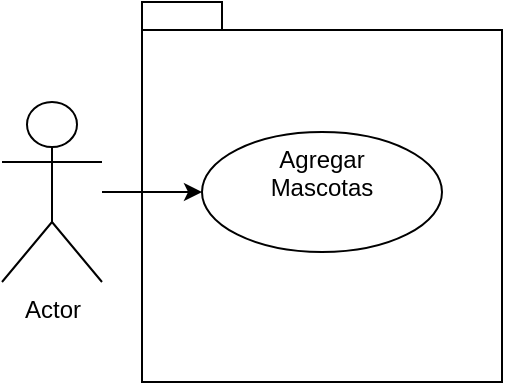 <mxfile version="15.9.4" type="github">
  <diagram id="SIewvGbwPLP9iBz0HypN" name="Page-1">
    <mxGraphModel dx="786" dy="440" grid="1" gridSize="10" guides="1" tooltips="1" connect="1" arrows="1" fold="1" page="1" pageScale="1" pageWidth="827" pageHeight="1169" math="0" shadow="0">
      <root>
        <mxCell id="0" />
        <mxCell id="1" parent="0" />
        <mxCell id="uoer6yo6yHEHMaEhRmfS-4" value="package" style="shape=folder;fontStyle=1;spacingTop=10;tabWidth=40;tabHeight=14;tabPosition=left;html=1;" vertex="1" parent="1">
          <mxGeometry x="290" y="55" width="180" height="190" as="geometry" />
        </mxCell>
        <mxCell id="uoer6yo6yHEHMaEhRmfS-3" value="" style="edgeStyle=orthogonalEdgeStyle;rounded=0;orthogonalLoop=1;jettySize=auto;html=1;" edge="1" parent="1" source="uoer6yo6yHEHMaEhRmfS-1" target="uoer6yo6yHEHMaEhRmfS-2">
          <mxGeometry relative="1" as="geometry" />
        </mxCell>
        <mxCell id="uoer6yo6yHEHMaEhRmfS-1" value="Actor" style="shape=umlActor;verticalLabelPosition=bottom;verticalAlign=top;html=1;" vertex="1" parent="1">
          <mxGeometry x="220" y="105" width="50" height="90" as="geometry" />
        </mxCell>
        <mxCell id="uoer6yo6yHEHMaEhRmfS-2" value="Agregar&lt;br&gt;Mascotas" style="ellipse;whiteSpace=wrap;html=1;verticalAlign=top;" vertex="1" parent="1">
          <mxGeometry x="320" y="120" width="120" height="60" as="geometry" />
        </mxCell>
      </root>
    </mxGraphModel>
  </diagram>
</mxfile>
